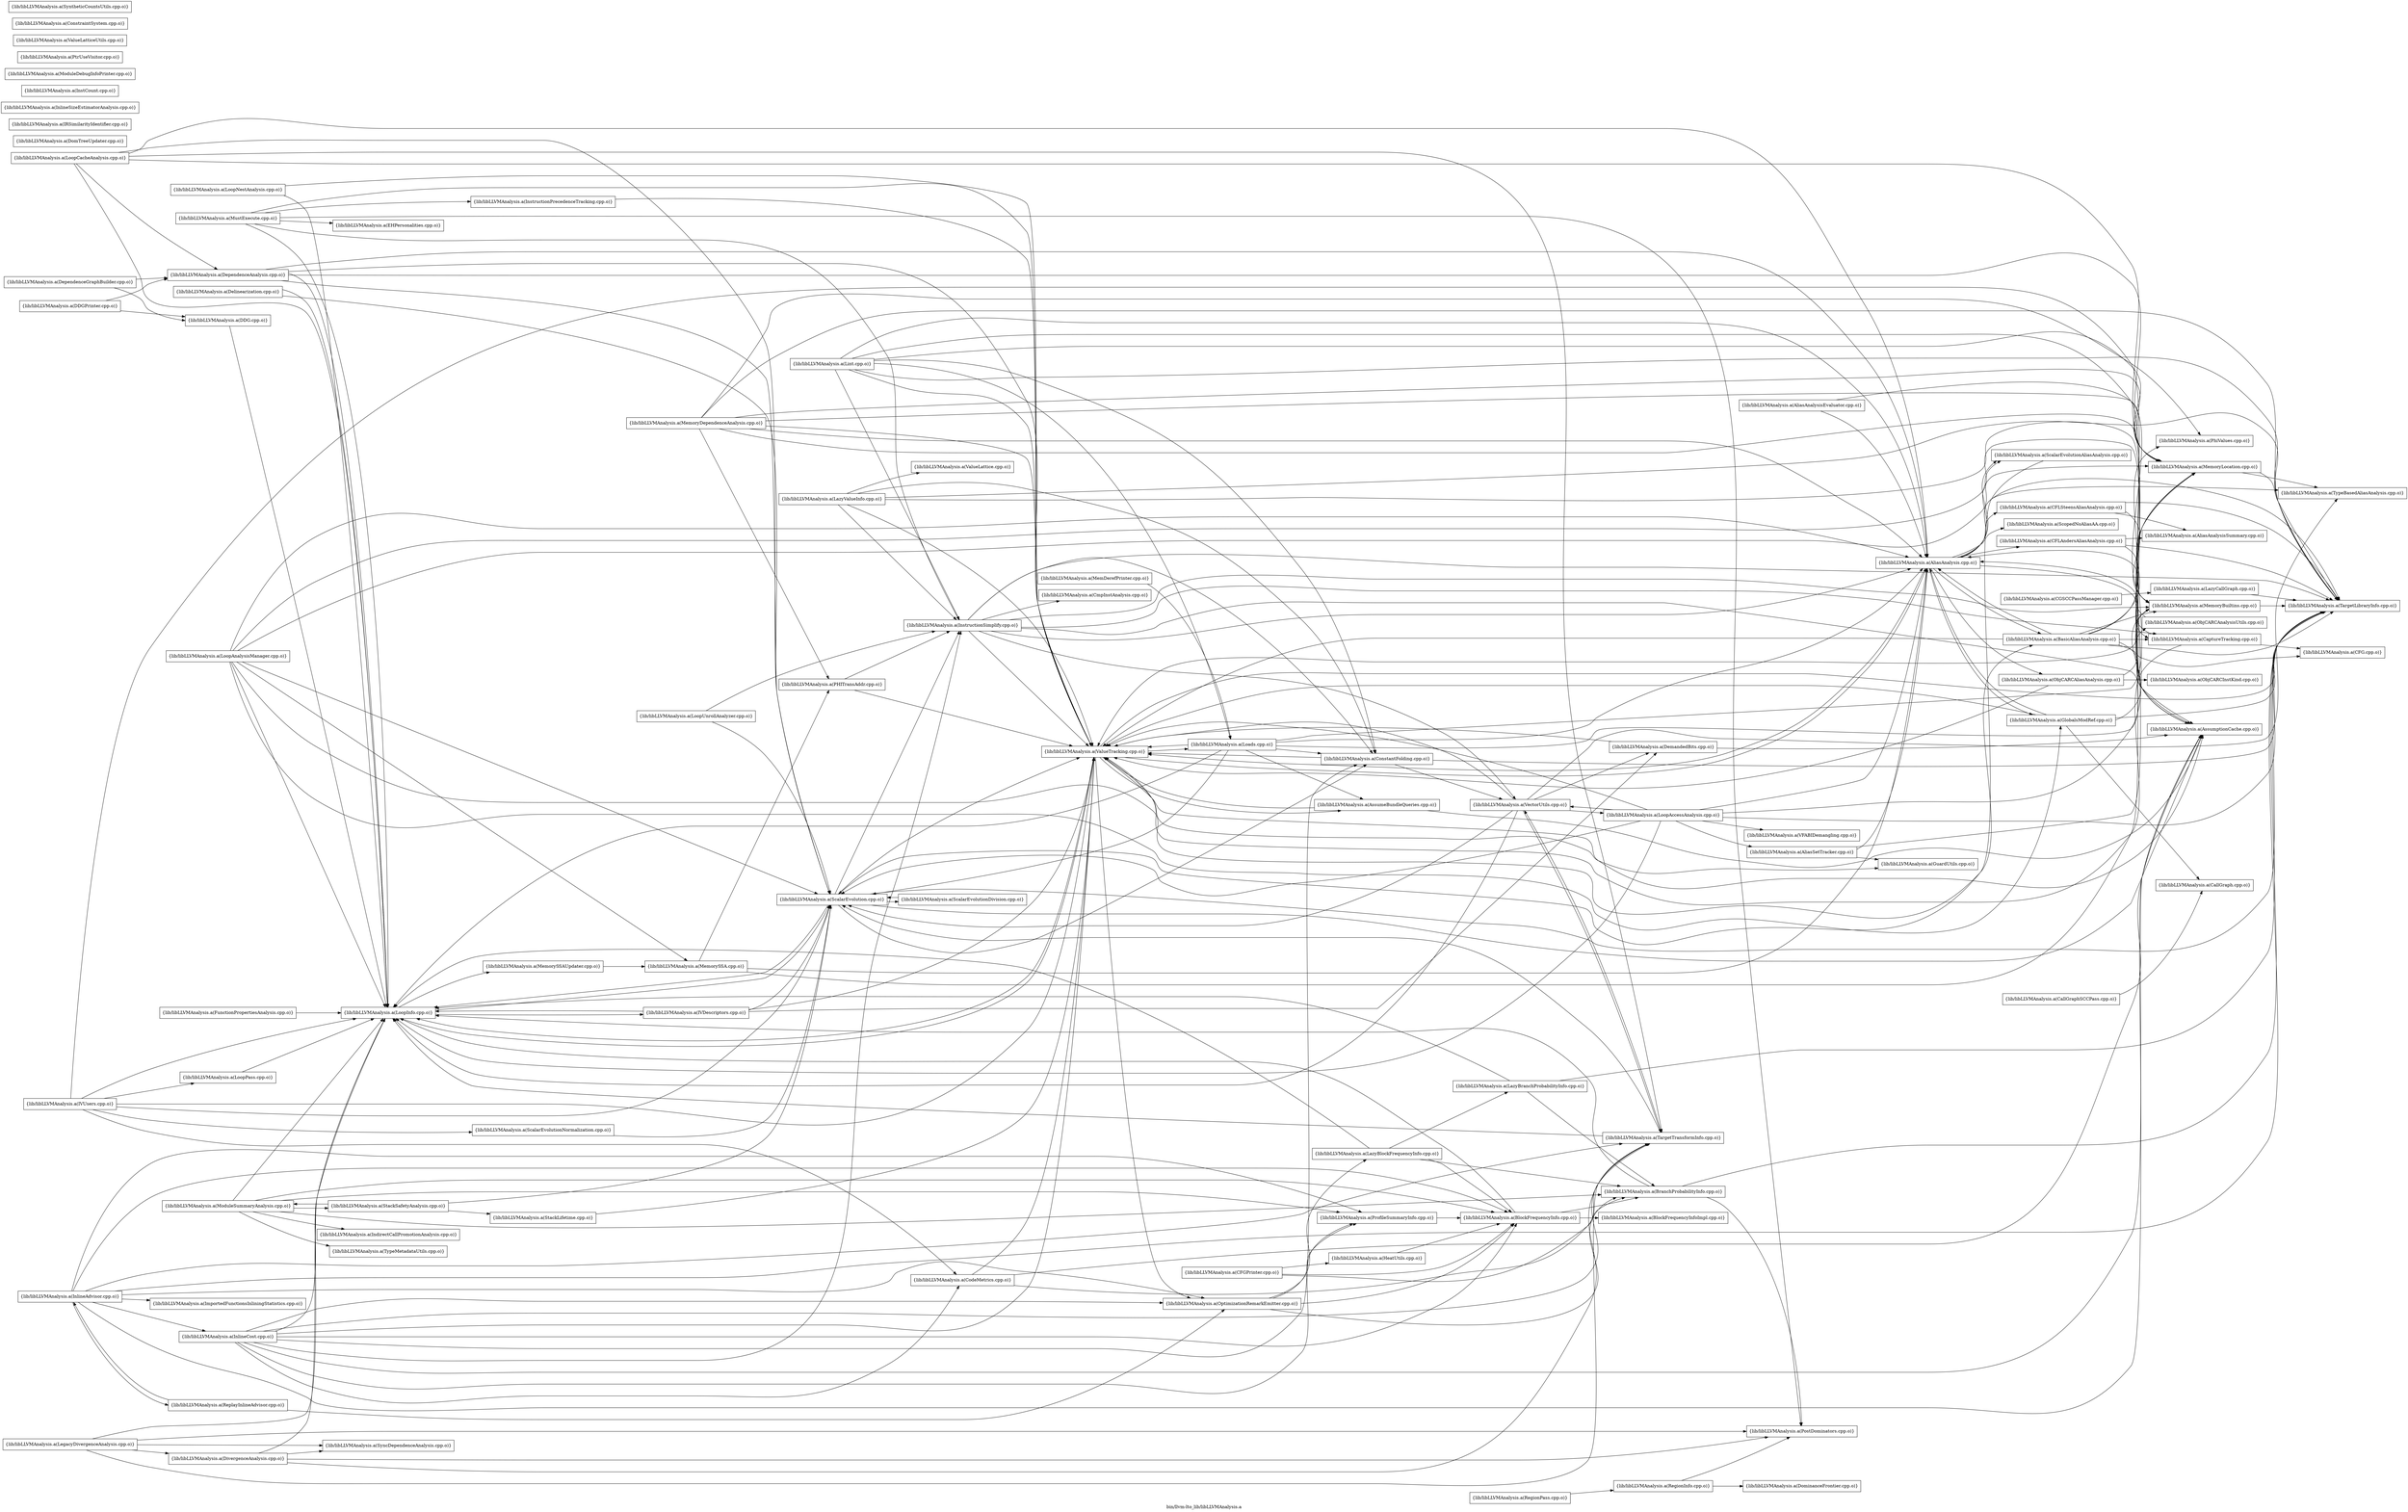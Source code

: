 digraph "bin/llvm-lto_lib/libLLVMAnalysis.a" {
	label="bin/llvm-lto_lib/libLLVMAnalysis.a";
	rankdir=LR;

	Node0x556277001198 [shape=record,shape=box,group=0,label="{lib/libLLVMAnalysis.a(EHPersonalities.cpp.o)}"];
	Node0x556276ff8728 [shape=record,shape=box,group=0,label="{lib/libLLVMAnalysis.a(VectorUtils.cpp.o)}"];
	Node0x556276ff8728 -> Node0x556277008a38;
	Node0x556276ff8728 -> Node0x55627701a6e8;
	Node0x556276ff8728 -> Node0x556277014838;
	Node0x556276ff8728 -> Node0x556276ff9538;
	Node0x556276ff8728 -> Node0x556277018848;
	Node0x556276ff8728 -> Node0x55627701d398;
	Node0x556276ff8728 -> Node0x556276ff7ff8;
	Node0x556277018848 [shape=record,shape=box,group=0,label="{lib/libLLVMAnalysis.a(TargetTransformInfo.cpp.o)}"];
	Node0x556277018848 -> Node0x556277014838;
	Node0x556277018848 -> Node0x556276ff9538;
	Node0x556277018848 -> Node0x556276ff8728;
	Node0x556276ff7ff8 [shape=record,shape=box,group=0,label="{lib/libLLVMAnalysis.a(ValueTracking.cpp.o)}"];
	Node0x556276ff7ff8 -> Node0x556276ffe448;
	Node0x556276ff7ff8 -> Node0x556276ffd188;
	Node0x556276ff7ff8 -> Node0x556276fff118;
	Node0x556276ff7ff8 -> Node0x55627701acd8;
	Node0x556276ff7ff8 -> Node0x556277019f68;
	Node0x556276ff7ff8 -> Node0x556277014838;
	Node0x556276ff7ff8 -> Node0x556277004f78;
	Node0x556276ff7ff8 -> Node0x556277018f78;
	Node0x556277006be8 [shape=record,shape=box,group=0,label="{lib/libLLVMAnalysis.a(ProfileSummaryInfo.cpp.o)}"];
	Node0x556277006be8 -> Node0x556276ffed08;
	Node0x556276ffe448 [shape=record,shape=box,group=0,label="{lib/libLLVMAnalysis.a(AliasAnalysis.cpp.o)}"];
	Node0x556276ffe448 -> Node0x556276fff488;
	Node0x556276ffe448 -> Node0x556277001058;
	Node0x556276ffe448 -> Node0x55627700a158;
	Node0x556276ffe448 -> Node0x55627700c728;
	Node0x556276ffe448 -> Node0x556277001698;
	Node0x556276ffe448 -> Node0x556277012358;
	Node0x556276ffe448 -> Node0x55627700f6a8;
	Node0x556276ffe448 -> Node0x556276ff9d08;
	Node0x556276ffe448 -> Node0x556277018f78;
	Node0x556276ffe448 -> Node0x55627701d398;
	Node0x556276ffe448 -> Node0x55627701c358;
	Node0x556276ffe448 -> Node0x556276ff7ff8;
	Node0x5562770071d8 [shape=record,shape=box,group=0,label="{lib/libLLVMAnalysis.a(DomTreeUpdater.cpp.o)}"];
	Node0x556277014838 [shape=record,shape=box,group=0,label="{lib/libLLVMAnalysis.a(LoopInfo.cpp.o)}"];
	Node0x556277014838 -> Node0x556277016e58;
	Node0x556277014838 -> Node0x556277010008;
	Node0x556277014838 -> Node0x556276ff9538;
	Node0x556277014838 -> Node0x556276ff7ff8;
	Node0x556276ff9538 [shape=record,shape=box,group=0,label="{lib/libLLVMAnalysis.a(ScalarEvolution.cpp.o)}"];
	Node0x556276ff9538 -> Node0x556276fff118;
	Node0x556276ff9538 -> Node0x55627700ff18;
	Node0x556276ff9538 -> Node0x55627700a8d8;
	Node0x556276ff9538 -> Node0x556277014838;
	Node0x556276ff9538 -> Node0x556276ff6888;
	Node0x556276ff9538 -> Node0x556277018f78;
	Node0x556276ff9538 -> Node0x556276ff7ff8;
	Node0x5562770103c8 [shape=record,shape=box,group=0,label="{lib/libLLVMAnalysis.a(ModuleSummaryAnalysis.cpp.o)}"];
	Node0x5562770103c8 -> Node0x556276ffed08;
	Node0x5562770103c8 -> Node0x5562770005b8;
	Node0x5562770103c8 -> Node0x556277018488;
	Node0x5562770103c8 -> Node0x556277014838;
	Node0x5562770103c8 -> Node0x556277006be8;
	Node0x5562770103c8 -> Node0x556276ff7eb8;
	Node0x5562770103c8 -> Node0x55627701cc18;
	Node0x556276ffed08 [shape=record,shape=box,group=0,label="{lib/libLLVMAnalysis.a(BlockFrequencyInfo.cpp.o)}"];
	Node0x556276ffed08 -> Node0x556277000888;
	Node0x556276ffed08 -> Node0x5562770005b8;
	Node0x556276ffed08 -> Node0x556277014838;
	Node0x556277000888 [shape=record,shape=box,group=0,label="{lib/libLLVMAnalysis.a(BlockFrequencyInfoImpl.cpp.o)}"];
	Node0x55627700ff18 [shape=record,shape=box,group=0,label="{lib/libLLVMAnalysis.a(ConstantFolding.cpp.o)}"];
	Node0x55627700ff18 -> Node0x556277018f78;
	Node0x55627700ff18 -> Node0x556276ff7ff8;
	Node0x55627700ff18 -> Node0x556276ff8728;
	Node0x556276fff488 [shape=record,shape=box,group=0,label="{lib/libLLVMAnalysis.a(BasicAliasAnalysis.cpp.o)}"];
	Node0x556276fff488 -> Node0x556276ffe448;
	Node0x556276fff488 -> Node0x556276fff118;
	Node0x556276fff488 -> Node0x556276fff898;
	Node0x556276fff488 -> Node0x55627700c728;
	Node0x556276fff488 -> Node0x556277013208;
	Node0x556276fff488 -> Node0x556277012358;
	Node0x556276fff488 -> Node0x556277006058;
	Node0x556276fff488 -> Node0x556277018f78;
	Node0x556276fff488 -> Node0x556276ff7ff8;
	Node0x5562770079f8 [shape=record,shape=box,group=0,label="{lib/libLLVMAnalysis.a(DominanceFrontier.cpp.o)}"];
	Node0x556277001698 [shape=record,shape=box,group=0,label="{lib/libLLVMAnalysis.a(GlobalsModRef.cpp.o)}"];
	Node0x556277001698 -> Node0x556276ffe448;
	Node0x556277001698 -> Node0x55627700e398;
	Node0x556277001698 -> Node0x556277013208;
	Node0x556277001698 -> Node0x556277018f78;
	Node0x556277001698 -> Node0x556276ff7ff8;
	Node0x556277016138 [shape=record,shape=box,group=0,label="{lib/libLLVMAnalysis.a(IVUsers.cpp.o)}"];
	Node0x556277016138 -> Node0x556276fff118;
	Node0x556277016138 -> Node0x55627700cd68;
	Node0x556277016138 -> Node0x556277014838;
	Node0x556277016138 -> Node0x556277012448;
	Node0x556277016138 -> Node0x556276ff9538;
	Node0x556277016138 -> Node0x556276ff5c58;
	Node0x556277016138 -> Node0x556276ff7ff8;
	Node0x556277011188 [shape=record,shape=box,group=0,label="{lib/libLLVMAnalysis.a(MemoryDependenceAnalysis.cpp.o)}"];
	Node0x556277011188 -> Node0x556276ffe448;
	Node0x556277011188 -> Node0x556276fff118;
	Node0x556277011188 -> Node0x556277013208;
	Node0x556277011188 -> Node0x556277012358;
	Node0x556277011188 -> Node0x556277005658;
	Node0x556277011188 -> Node0x556277006058;
	Node0x556277011188 -> Node0x556277018f78;
	Node0x556277011188 -> Node0x556276ff7ff8;
	Node0x556276ff9d08 [shape=record,shape=box,group=0,label="{lib/libLLVMAnalysis.a(ScalarEvolutionAliasAnalysis.cpp.o)}"];
	Node0x556276ff9d08 -> Node0x556276ff9538;
	Node0x556277019f68 [shape=record,shape=box,group=0,label="{lib/libLLVMAnalysis.a(Loads.cpp.o)}"];
	Node0x556277019f68 -> Node0x556276ffe448;
	Node0x556277019f68 -> Node0x556276ffd188;
	Node0x556277019f68 -> Node0x55627700ff18;
	Node0x556277019f68 -> Node0x556277014838;
	Node0x556277019f68 -> Node0x556277013208;
	Node0x556277019f68 -> Node0x556277012358;
	Node0x556277019f68 -> Node0x556276ff9538;
	Node0x556277019f68 -> Node0x556276ff7ff8;
	Node0x556277001058 [shape=record,shape=box,group=0,label="{lib/libLLVMAnalysis.a(CFLAndersAliasAnalysis.cpp.o)}"];
	Node0x556277001058 -> Node0x55627700a068;
	Node0x556277001058 -> Node0x556277013208;
	Node0x556277001058 -> Node0x556277018f78;
	Node0x55627700a158 [shape=record,shape=box,group=0,label="{lib/libLLVMAnalysis.a(CFLSteensAliasAnalysis.cpp.o)}"];
	Node0x55627700a158 -> Node0x55627700a068;
	Node0x55627700a158 -> Node0x556277013208;
	Node0x55627700a158 -> Node0x556277018f78;
	Node0x55627700e168 [shape=record,shape=box,group=0,label="{lib/libLLVMAnalysis.a(CallGraphSCCPass.cpp.o)}"];
	Node0x55627700e168 -> Node0x55627700e398;
	Node0x55627701d398 [shape=record,shape=box,group=0,label="{lib/libLLVMAnalysis.a(TypeBasedAliasAnalysis.cpp.o)}"];
	Node0x55627701c358 [shape=record,shape=box,group=0,label="{lib/libLLVMAnalysis.a(ScopedNoAliasAA.cpp.o)}"];
	Node0x556276fff898 [shape=record,shape=box,group=0,label="{lib/libLLVMAnalysis.a(CFG.cpp.o)}"];
	Node0x5562770005b8 [shape=record,shape=box,group=0,label="{lib/libLLVMAnalysis.a(BranchProbabilityInfo.cpp.o)}"];
	Node0x5562770005b8 -> Node0x556277014838;
	Node0x5562770005b8 -> Node0x556277006468;
	Node0x5562770005b8 -> Node0x556277018f78;
	Node0x55627700a8d8 [shape=record,shape=box,group=0,label="{lib/libLLVMAnalysis.a(InstructionSimplify.cpp.o)}"];
	Node0x55627700a8d8 -> Node0x556276ffe448;
	Node0x55627700a8d8 -> Node0x556276fff118;
	Node0x55627700a8d8 -> Node0x55627700c728;
	Node0x55627700a8d8 -> Node0x55627700cef8;
	Node0x55627700a8d8 -> Node0x55627700ff18;
	Node0x55627700a8d8 -> Node0x556277013208;
	Node0x55627700a8d8 -> Node0x556277018f78;
	Node0x55627700a8d8 -> Node0x556276ff7ff8;
	Node0x55627700a8d8 -> Node0x556276ff8728;
	Node0x556277018f78 [shape=record,shape=box,group=0,label="{lib/libLLVMAnalysis.a(TargetLibraryInfo.cpp.o)}"];
	Node0x55627700dfd8 [shape=record,shape=box,group=0,label="{lib/libLLVMAnalysis.a(LazyBlockFrequencyInfo.cpp.o)}"];
	Node0x55627700dfd8 -> Node0x556276ffed08;
	Node0x55627700dfd8 -> Node0x5562770005b8;
	Node0x55627700dfd8 -> Node0x55627700dd58;
	Node0x55627700dfd8 -> Node0x556277014838;
	Node0x556276fff118 [shape=record,shape=box,group=0,label="{lib/libLLVMAnalysis.a(AssumptionCache.cpp.o)}"];
	Node0x556277004f78 [shape=record,shape=box,group=0,label="{lib/libLLVMAnalysis.a(OptimizationRemarkEmitter.cpp.o)}"];
	Node0x556277004f78 -> Node0x556276ffed08;
	Node0x556277004f78 -> Node0x5562770005b8;
	Node0x556277004f78 -> Node0x55627700dfd8;
	Node0x556277004f78 -> Node0x556277006be8;
	Node0x5562770102d8 [shape=record,shape=box,group=0,label="{lib/libLLVMAnalysis.a(MemorySSA.cpp.o)}"];
	Node0x5562770102d8 -> Node0x556276ffe448;
	Node0x5562770102d8 -> Node0x556277012358;
	Node0x5562770102d8 -> Node0x556277005658;
	Node0x556277010008 [shape=record,shape=box,group=0,label="{lib/libLLVMAnalysis.a(MemorySSAUpdater.cpp.o)}"];
	Node0x556277010008 -> Node0x5562770102d8;
	Node0x556277004848 [shape=record,shape=box,group=0,label="{lib/libLLVMAnalysis.a(ObjCARCInstKind.cpp.o)}"];
	Node0x556277017d08 [shape=record,shape=box,group=0,label="{lib/libLLVMAnalysis.a(InlineCost.cpp.o)}"];
	Node0x556277017d08 -> Node0x556276fff118;
	Node0x556277017d08 -> Node0x556276ffed08;
	Node0x556277017d08 -> Node0x55627700cd68;
	Node0x556277017d08 -> Node0x55627700ff18;
	Node0x556277017d08 -> Node0x55627700a8d8;
	Node0x556277017d08 -> Node0x556277014838;
	Node0x556277017d08 -> Node0x556277004f78;
	Node0x556277017d08 -> Node0x556277006be8;
	Node0x556277017d08 -> Node0x556277018848;
	Node0x556277017d08 -> Node0x556276ff7ff8;
	Node0x556276ff7788 [shape=record,shape=box,group=0,label="{lib/libLLVMAnalysis.a(StackLifetime.cpp.o)}"];
	Node0x556276ff7788 -> Node0x556276ff7ff8;
	Node0x556277012358 [shape=record,shape=box,group=0,label="{lib/libLLVMAnalysis.a(MemoryLocation.cpp.o)}"];
	Node0x556277012358 -> Node0x556277018f78;
	Node0x556277012358 -> Node0x55627701d398;
	Node0x556277008a38 [shape=record,shape=box,group=0,label="{lib/libLLVMAnalysis.a(DemandedBits.cpp.o)}"];
	Node0x556277008a38 -> Node0x556276fff118;
	Node0x556277008a38 -> Node0x556276ff7ff8;
	Node0x55627701a6e8 [shape=record,shape=box,group=0,label="{lib/libLLVMAnalysis.a(LoopAccessAnalysis.cpp.o)}"];
	Node0x55627701a6e8 -> Node0x556276ffe448;
	Node0x55627701a6e8 -> Node0x556276ffe0d8;
	Node0x55627701a6e8 -> Node0x556277014838;
	Node0x55627701a6e8 -> Node0x556277012358;
	Node0x55627701a6e8 -> Node0x556276ff9538;
	Node0x55627701a6e8 -> Node0x556277018f78;
	Node0x55627701a6e8 -> Node0x556276ff7ff8;
	Node0x55627701a6e8 -> Node0x556276ff8728;
	Node0x55627701a6e8 -> Node0x556276ff8ea8;
	Node0x55627700c958 [shape=record,shape=box,group=0,label="{lib/libLLVMAnalysis.a(LegacyDivergenceAnalysis.cpp.o)}"];
	Node0x55627700c958 -> Node0x5562770074a8;
	Node0x55627700c958 -> Node0x556277014838;
	Node0x55627700c958 -> Node0x556277006468;
	Node0x55627700c958 -> Node0x556276ff6dd8;
	Node0x55627700c958 -> Node0x556277018848;
	Node0x556276ffc238 [shape=record,shape=box,group=0,label="{lib/libLLVMAnalysis.a(AliasAnalysisEvaluator.cpp.o)}"];
	Node0x556276ffc238 -> Node0x556276ffe448;
	Node0x556276ffc238 -> Node0x556277012358;
	Node0x556276ffe0d8 [shape=record,shape=box,group=0,label="{lib/libLLVMAnalysis.a(AliasSetTracker.cpp.o)}"];
	Node0x556276ffe0d8 -> Node0x556276ffe448;
	Node0x556276ffe0d8 -> Node0x55627701acd8;
	Node0x556276ffe0d8 -> Node0x556277012358;
	Node0x556277001eb8 [shape=record,shape=box,group=0,label="{lib/libLLVMAnalysis.a(CFGPrinter.cpp.o)}"];
	Node0x556277001eb8 -> Node0x556276ffed08;
	Node0x556277001eb8 -> Node0x5562770005b8;
	Node0x556277001eb8 -> Node0x556277019fb8;
	Node0x55627700dcb8 [shape=record,shape=box,group=0,label="{lib/libLLVMAnalysis.a(CGSCCPassManager.cpp.o)}"];
	Node0x55627700dcb8 -> Node0x55627700c408;
	Node0x55627700e398 [shape=record,shape=box,group=0,label="{lib/libLLVMAnalysis.a(CallGraph.cpp.o)}"];
	Node0x556277010be8 [shape=record,shape=box,group=0,label="{lib/libLLVMAnalysis.a(DDG.cpp.o)}"];
	Node0x556277010be8 -> Node0x556277014838;
	Node0x55627700ef28 [shape=record,shape=box,group=0,label="{lib/libLLVMAnalysis.a(DDGPrinter.cpp.o)}"];
	Node0x55627700ef28 -> Node0x556277010be8;
	Node0x55627700ef28 -> Node0x556277008768;
	Node0x5562770058d8 [shape=record,shape=box,group=0,label="{lib/libLLVMAnalysis.a(Delinearization.cpp.o)}"];
	Node0x5562770058d8 -> Node0x556277014838;
	Node0x5562770058d8 -> Node0x556276ff9538;
	Node0x556277008768 [shape=record,shape=box,group=0,label="{lib/libLLVMAnalysis.a(DependenceAnalysis.cpp.o)}"];
	Node0x556277008768 -> Node0x556276ffe448;
	Node0x556277008768 -> Node0x556277014838;
	Node0x556277008768 -> Node0x556277012358;
	Node0x556277008768 -> Node0x556276ff9538;
	Node0x556277008768 -> Node0x556276ff7ff8;
	Node0x5562770074a8 [shape=record,shape=box,group=0,label="{lib/libLLVMAnalysis.a(DivergenceAnalysis.cpp.o)}"];
	Node0x5562770074a8 -> Node0x556277014838;
	Node0x5562770074a8 -> Node0x556277006468;
	Node0x5562770074a8 -> Node0x556276ff6dd8;
	Node0x5562770074a8 -> Node0x556277018848;
	Node0x556277001d78 [shape=record,shape=box,group=0,label="{lib/libLLVMAnalysis.a(FunctionPropertiesAnalysis.cpp.o)}"];
	Node0x556277001d78 -> Node0x556277014838;
	Node0x556277016c28 [shape=record,shape=box,group=0,label="{lib/libLLVMAnalysis.a(IRSimilarityIdentifier.cpp.o)}"];
	Node0x556277014388 [shape=record,shape=box,group=0,label="{lib/libLLVMAnalysis.a(InlineAdvisor.cpp.o)}"];
	Node0x556277014388 -> Node0x556276fff118;
	Node0x556277014388 -> Node0x556276ffed08;
	Node0x556277014388 -> Node0x556277018118;
	Node0x556277014388 -> Node0x556277017d08;
	Node0x556277014388 -> Node0x556277004f78;
	Node0x556277014388 -> Node0x556277006be8;
	Node0x556277014388 -> Node0x556276ffa118;
	Node0x556277014388 -> Node0x556277018f78;
	Node0x556277014388 -> Node0x556277018848;
	Node0x556277013c08 [shape=record,shape=box,group=0,label="{lib/libLLVMAnalysis.a(InlineSizeEstimatorAnalysis.cpp.o)}"];
	Node0x556277013d98 [shape=record,shape=box,group=0,label="{lib/libLLVMAnalysis.a(InstCount.cpp.o)}"];
	Node0x55627700c408 [shape=record,shape=box,group=0,label="{lib/libLLVMAnalysis.a(LazyCallGraph.cpp.o)}"];
	Node0x55627700c408 -> Node0x556277018f78;
	Node0x55627700c638 [shape=record,shape=box,group=0,label="{lib/libLLVMAnalysis.a(LazyValueInfo.cpp.o)}"];
	Node0x55627700c638 -> Node0x556276fff118;
	Node0x55627700c638 -> Node0x55627700ff18;
	Node0x55627700c638 -> Node0x55627700a8d8;
	Node0x55627700c638 -> Node0x556277018f78;
	Node0x55627700c638 -> Node0x55627701be58;
	Node0x55627700c638 -> Node0x556276ff7ff8;
	Node0x55627701a238 [shape=record,shape=box,group=0,label="{lib/libLLVMAnalysis.a(Lint.cpp.o)}"];
	Node0x55627701a238 -> Node0x556276ffe448;
	Node0x55627701a238 -> Node0x556276fff118;
	Node0x55627701a238 -> Node0x55627700ff18;
	Node0x55627701a238 -> Node0x55627700a8d8;
	Node0x55627701a238 -> Node0x556277019f68;
	Node0x55627701a238 -> Node0x556277012358;
	Node0x55627701a238 -> Node0x556277018f78;
	Node0x55627701a238 -> Node0x556276ff7ff8;
	Node0x556277019018 [shape=record,shape=box,group=0,label="{lib/libLLVMAnalysis.a(LoopAnalysisManager.cpp.o)}"];
	Node0x556277019018 -> Node0x556276ffe448;
	Node0x556277019018 -> Node0x556276fff118;
	Node0x556277019018 -> Node0x556276fff488;
	Node0x556277019018 -> Node0x556277001698;
	Node0x556277019018 -> Node0x556277014838;
	Node0x556277019018 -> Node0x5562770102d8;
	Node0x556277019018 -> Node0x556276ff9538;
	Node0x556277019018 -> Node0x556276ff9d08;
	Node0x556277015d28 [shape=record,shape=box,group=0,label="{lib/libLLVMAnalysis.a(LoopCacheAnalysis.cpp.o)}"];
	Node0x556277015d28 -> Node0x556276ffe448;
	Node0x556277015d28 -> Node0x556277008768;
	Node0x556277015d28 -> Node0x556277014838;
	Node0x556277015d28 -> Node0x556277012358;
	Node0x556277015d28 -> Node0x556276ff9538;
	Node0x556277015d28 -> Node0x556277018848;
	Node0x5562770139d8 [shape=record,shape=box,group=0,label="{lib/libLLVMAnalysis.a(LoopNestAnalysis.cpp.o)}"];
	Node0x5562770139d8 -> Node0x556277014838;
	Node0x5562770139d8 -> Node0x556276ff7ff8;
	Node0x556277013438 [shape=record,shape=box,group=0,label="{lib/libLLVMAnalysis.a(MemDerefPrinter.cpp.o)}"];
	Node0x556277013438 -> Node0x556277019f68;
	Node0x556277010dc8 [shape=record,shape=box,group=0,label="{lib/libLLVMAnalysis.a(ModuleDebugInfoPrinter.cpp.o)}"];
	Node0x55627700fc98 [shape=record,shape=box,group=0,label="{lib/libLLVMAnalysis.a(MustExecute.cpp.o)}"];
	Node0x55627700fc98 -> Node0x556277001198;
	Node0x55627700fc98 -> Node0x55627700a798;
	Node0x55627700fc98 -> Node0x55627700a8d8;
	Node0x55627700fc98 -> Node0x556277014838;
	Node0x55627700fc98 -> Node0x556277006468;
	Node0x55627700fc98 -> Node0x556276ff7ff8;
	Node0x55627700f6a8 [shape=record,shape=box,group=0,label="{lib/libLLVMAnalysis.a(ObjCARCAliasAnalysis.cpp.o)}"];
	Node0x55627700f6a8 -> Node0x55627700ed48;
	Node0x55627700f6a8 -> Node0x556277004848;
	Node0x55627700f6a8 -> Node0x556276ff7ff8;
	Node0x556277006058 [shape=record,shape=box,group=0,label="{lib/libLLVMAnalysis.a(PhiValues.cpp.o)}"];
	Node0x556277006468 [shape=record,shape=box,group=0,label="{lib/libLLVMAnalysis.a(PostDominators.cpp.o)}"];
	Node0x556276ff7fa8 [shape=record,shape=box,group=0,label="{lib/libLLVMAnalysis.a(RegionInfo.cpp.o)}"];
	Node0x556276ff7fa8 -> Node0x5562770079f8;
	Node0x556276ff7fa8 -> Node0x556277006468;
	Node0x556276ff7eb8 [shape=record,shape=box,group=0,label="{lib/libLLVMAnalysis.a(StackSafetyAnalysis.cpp.o)}"];
	Node0x556276ff7eb8 -> Node0x5562770103c8;
	Node0x556276ff7eb8 -> Node0x556276ff9538;
	Node0x556276ff7eb8 -> Node0x556276ff7788;
	Node0x556276ff6dd8 [shape=record,shape=box,group=0,label="{lib/libLLVMAnalysis.a(SyncDependenceAnalysis.cpp.o)}"];
	Node0x55627700ed48 [shape=record,shape=box,group=0,label="{lib/libLLVMAnalysis.a(ObjCARCAnalysisUtils.cpp.o)}"];
	Node0x55627700ed48 -> Node0x556276ffe448;
	Node0x556276ff8c28 [shape=record,shape=box,group=0,label="{lib/libLLVMAnalysis.a(PtrUseVisitor.cpp.o)}"];
	Node0x556276ffd188 [shape=record,shape=box,group=0,label="{lib/libLLVMAnalysis.a(AssumeBundleQueries.cpp.o)}"];
	Node0x556276ffd188 -> Node0x556276fff118;
	Node0x556276ffd188 -> Node0x556276ff7ff8;
	Node0x55627700c728 [shape=record,shape=box,group=0,label="{lib/libLLVMAnalysis.a(CaptureTracking.cpp.o)}"];
	Node0x55627700c728 -> Node0x556276ffe448;
	Node0x55627700c728 -> Node0x556276fff898;
	Node0x55627700c728 -> Node0x556276ff7ff8;
	Node0x556277013208 [shape=record,shape=box,group=0,label="{lib/libLLVMAnalysis.a(MemoryBuiltins.cpp.o)}"];
	Node0x556277013208 -> Node0x556277018f78;
	Node0x556277013208 -> Node0x556276ff7ff8;
	Node0x55627701b598 [shape=record,shape=box,group=0,label="{lib/libLLVMAnalysis.a(ValueLatticeUtils.cpp.o)}"];
	Node0x55627701cc18 [shape=record,shape=box,group=0,label="{lib/libLLVMAnalysis.a(TypeMetadataUtils.cpp.o)}"];
	Node0x556277018118 [shape=record,shape=box,group=0,label="{lib/libLLVMAnalysis.a(ImportedFunctionsInliningStatistics.cpp.o)}"];
	Node0x556276ffa118 [shape=record,shape=box,group=0,label="{lib/libLLVMAnalysis.a(ReplayInlineAdvisor.cpp.o)}"];
	Node0x556276ffa118 -> Node0x556277014388;
	Node0x556276ffa118 -> Node0x556277004f78;
	Node0x556277004938 [shape=record,shape=box,group=0,label="{lib/libLLVMAnalysis.a(ConstraintSystem.cpp.o)}"];
	Node0x556277005658 [shape=record,shape=box,group=0,label="{lib/libLLVMAnalysis.a(PHITransAddr.cpp.o)}"];
	Node0x556277005658 -> Node0x55627700a8d8;
	Node0x556277005658 -> Node0x556276ff7ff8;
	Node0x55627701acd8 [shape=record,shape=box,group=0,label="{lib/libLLVMAnalysis.a(GuardUtils.cpp.o)}"];
	Node0x556277012448 [shape=record,shape=box,group=0,label="{lib/libLLVMAnalysis.a(LoopPass.cpp.o)}"];
	Node0x556277012448 -> Node0x556277014838;
	Node0x55627700a798 [shape=record,shape=box,group=0,label="{lib/libLLVMAnalysis.a(InstructionPrecedenceTracking.cpp.o)}"];
	Node0x55627700a798 -> Node0x556276ff7ff8;
	Node0x55627700dd58 [shape=record,shape=box,group=0,label="{lib/libLLVMAnalysis.a(LazyBranchProbabilityInfo.cpp.o)}"];
	Node0x55627700dd58 -> Node0x5562770005b8;
	Node0x55627700dd58 -> Node0x556277014838;
	Node0x55627700dd58 -> Node0x556277018f78;
	Node0x55627700cd68 [shape=record,shape=box,group=0,label="{lib/libLLVMAnalysis.a(CodeMetrics.cpp.o)}"];
	Node0x55627700cd68 -> Node0x556276fff118;
	Node0x55627700cd68 -> Node0x556277018848;
	Node0x55627700cd68 -> Node0x556276ff7ff8;
	Node0x55627700cef8 [shape=record,shape=box,group=0,label="{lib/libLLVMAnalysis.a(CmpInstAnalysis.cpp.o)}"];
	Node0x556277016e58 [shape=record,shape=box,group=0,label="{lib/libLLVMAnalysis.a(IVDescriptors.cpp.o)}"];
	Node0x556277016e58 -> Node0x556277008a38;
	Node0x556277016e58 -> Node0x556277014838;
	Node0x556277016e58 -> Node0x556276ff9538;
	Node0x556277016e58 -> Node0x556276ff7ff8;
	Node0x556276ff5c58 [shape=record,shape=box,group=0,label="{lib/libLLVMAnalysis.a(ScalarEvolutionNormalization.cpp.o)}"];
	Node0x556276ff5c58 -> Node0x556276ff9538;
	Node0x556277014bf8 [shape=record,shape=box,group=0,label="{lib/libLLVMAnalysis.a(LoopUnrollAnalyzer.cpp.o)}"];
	Node0x556277014bf8 -> Node0x55627700a8d8;
	Node0x556277014bf8 -> Node0x556276ff9538;
	Node0x556276ff8ea8 [shape=record,shape=box,group=0,label="{lib/libLLVMAnalysis.a(VFABIDemangling.cpp.o)}"];
	Node0x556277018488 [shape=record,shape=box,group=0,label="{lib/libLLVMAnalysis.a(IndirectCallPromotionAnalysis.cpp.o)}"];
	Node0x556277019fb8 [shape=record,shape=box,group=0,label="{lib/libLLVMAnalysis.a(HeatUtils.cpp.o)}"];
	Node0x556277019fb8 -> Node0x556276ffed08;
	Node0x55627700a068 [shape=record,shape=box,group=0,label="{lib/libLLVMAnalysis.a(AliasAnalysisSummary.cpp.o)}"];
	Node0x556277008ee8 [shape=record,shape=box,group=0,label="{lib/libLLVMAnalysis.a(DependenceGraphBuilder.cpp.o)}"];
	Node0x556277008ee8 -> Node0x556277010be8;
	Node0x556277008ee8 -> Node0x556277008768;
	Node0x55627701be58 [shape=record,shape=box,group=0,label="{lib/libLLVMAnalysis.a(ValueLattice.cpp.o)}"];
	Node0x556276ff8638 [shape=record,shape=box,group=0,label="{lib/libLLVMAnalysis.a(RegionPass.cpp.o)}"];
	Node0x556276ff8638 -> Node0x556276ff7fa8;
	Node0x556276ff6888 [shape=record,shape=box,group=0,label="{lib/libLLVMAnalysis.a(ScalarEvolutionDivision.cpp.o)}"];
	Node0x556276ff6888 -> Node0x556276ff9538;
	Node0x556277019658 [shape=record,shape=box,group=0,label="{lib/libLLVMAnalysis.a(SyntheticCountsUtils.cpp.o)}"];
}

